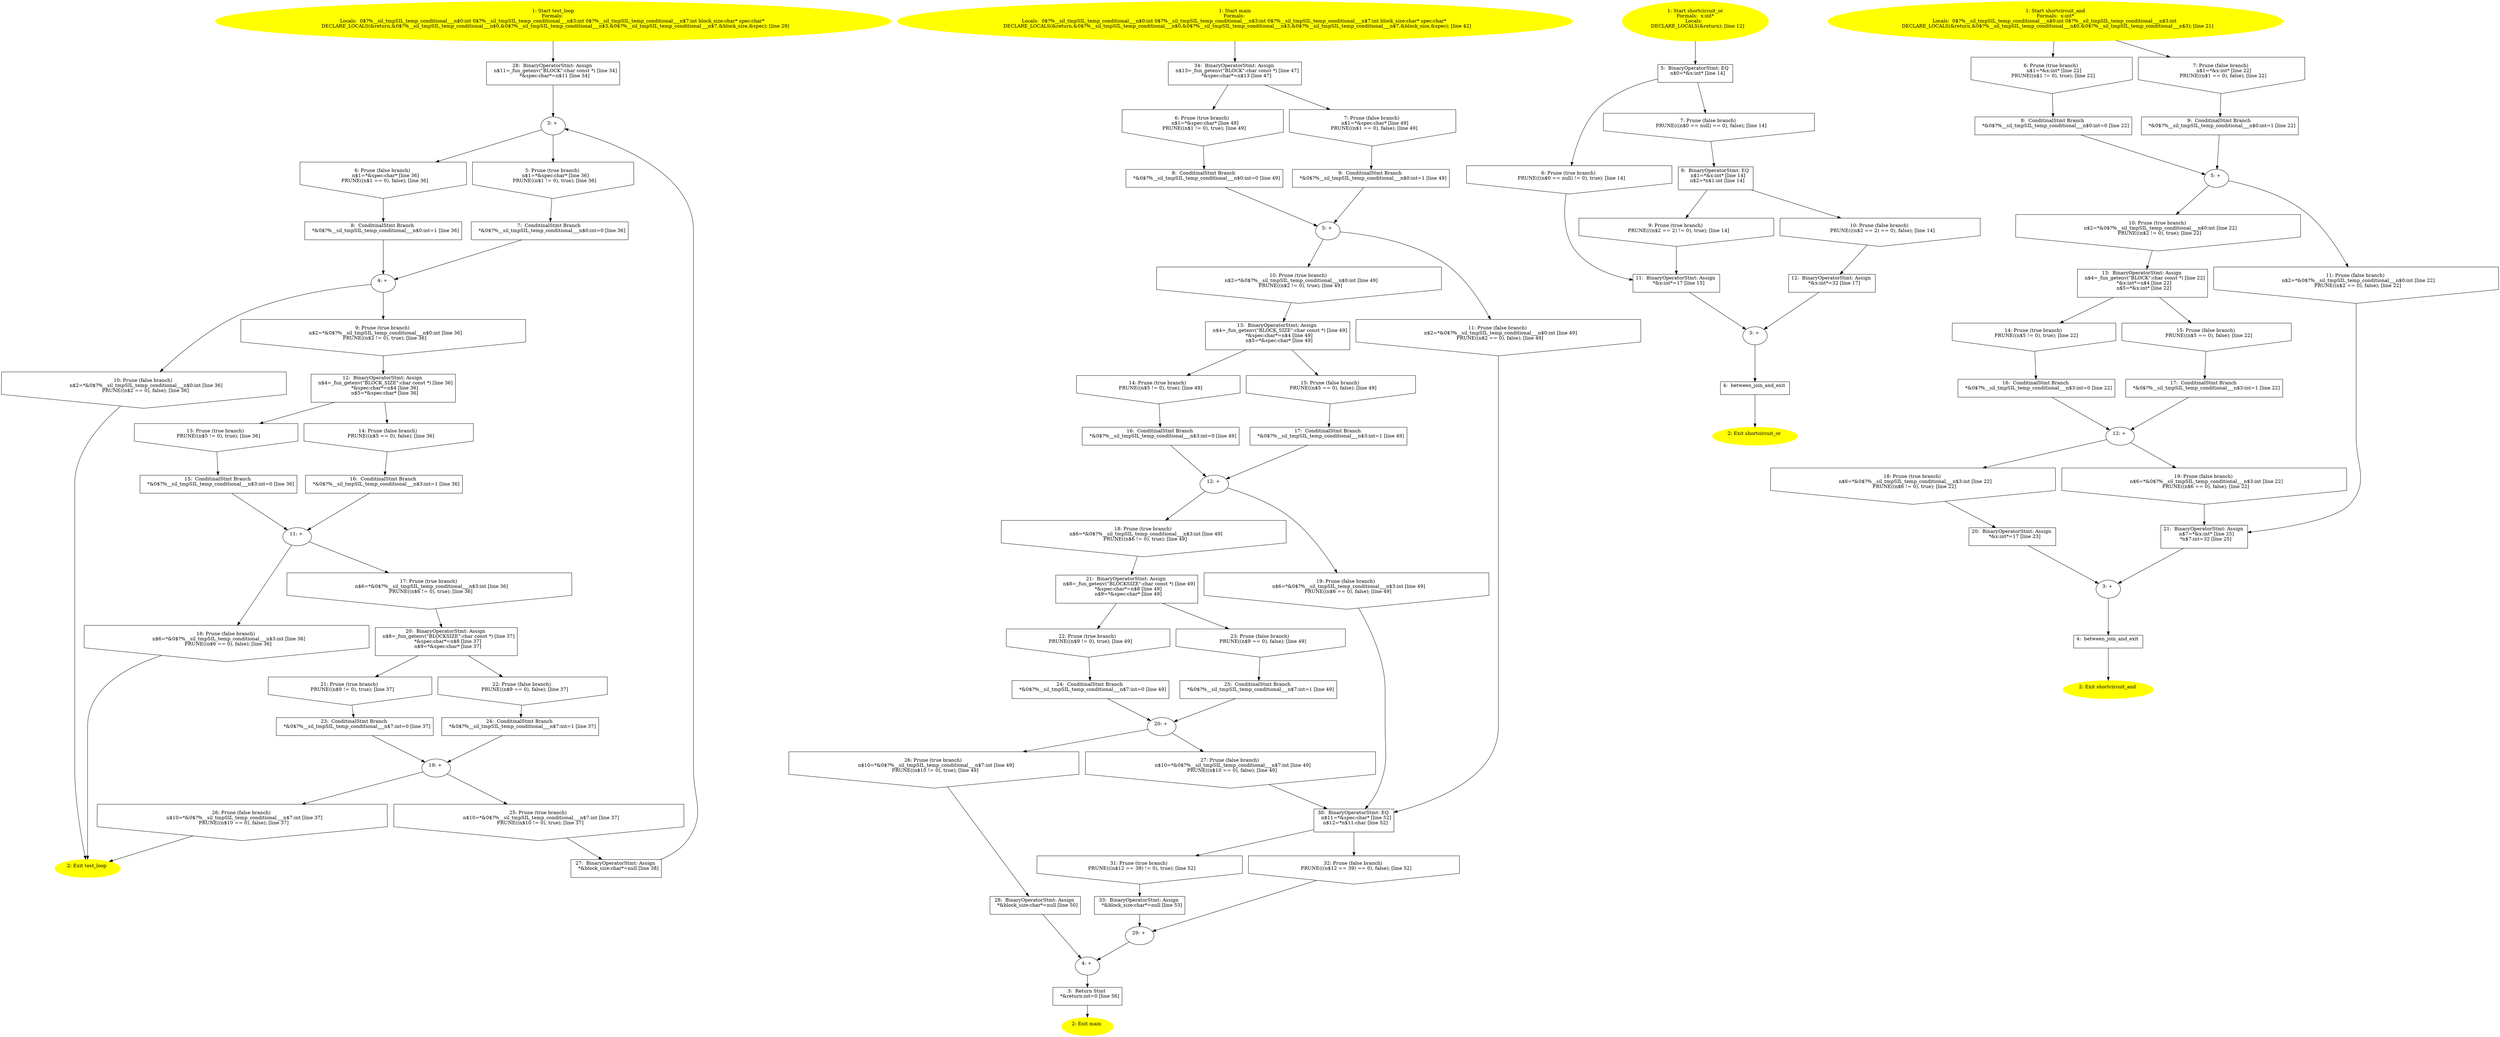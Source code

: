/* @generated */
digraph iCFG {
"test_loop.254a9d372f8f45542e409771135b9322_1" [label="1: Start test_loop\nFormals: \nLocals:  0$?%__sil_tmpSIL_temp_conditional___n$0:int 0$?%__sil_tmpSIL_temp_conditional___n$3:int 0$?%__sil_tmpSIL_temp_conditional___n$7:int block_size:char* spec:char* \n   DECLARE_LOCALS(&return,&0$?%__sil_tmpSIL_temp_conditional___n$0,&0$?%__sil_tmpSIL_temp_conditional___n$3,&0$?%__sil_tmpSIL_temp_conditional___n$7,&block_size,&spec); [line 29]\n " color=yellow style=filled]
	

	 "test_loop.254a9d372f8f45542e409771135b9322_1" -> "test_loop.254a9d372f8f45542e409771135b9322_28" ;
"test_loop.254a9d372f8f45542e409771135b9322_2" [label="2: Exit test_loop \n  " color=yellow style=filled]
	

"test_loop.254a9d372f8f45542e409771135b9322_3" [label="3: + \n  " ]
	

	 "test_loop.254a9d372f8f45542e409771135b9322_3" -> "test_loop.254a9d372f8f45542e409771135b9322_5" ;
	 "test_loop.254a9d372f8f45542e409771135b9322_3" -> "test_loop.254a9d372f8f45542e409771135b9322_6" ;
"test_loop.254a9d372f8f45542e409771135b9322_4" [label="4: + \n  " ]
	

	 "test_loop.254a9d372f8f45542e409771135b9322_4" -> "test_loop.254a9d372f8f45542e409771135b9322_9" ;
	 "test_loop.254a9d372f8f45542e409771135b9322_4" -> "test_loop.254a9d372f8f45542e409771135b9322_10" ;
"test_loop.254a9d372f8f45542e409771135b9322_5" [label="5: Prune (true branch) \n   n$1=*&spec:char* [line 36]\n  PRUNE((n$1 != 0), true); [line 36]\n " shape="invhouse"]
	

	 "test_loop.254a9d372f8f45542e409771135b9322_5" -> "test_loop.254a9d372f8f45542e409771135b9322_7" ;
"test_loop.254a9d372f8f45542e409771135b9322_6" [label="6: Prune (false branch) \n   n$1=*&spec:char* [line 36]\n  PRUNE((n$1 == 0), false); [line 36]\n " shape="invhouse"]
	

	 "test_loop.254a9d372f8f45542e409771135b9322_6" -> "test_loop.254a9d372f8f45542e409771135b9322_8" ;
"test_loop.254a9d372f8f45542e409771135b9322_7" [label="7:  ConditinalStmt Branch \n   *&0$?%__sil_tmpSIL_temp_conditional___n$0:int=0 [line 36]\n " shape="box"]
	

	 "test_loop.254a9d372f8f45542e409771135b9322_7" -> "test_loop.254a9d372f8f45542e409771135b9322_4" ;
"test_loop.254a9d372f8f45542e409771135b9322_8" [label="8:  ConditinalStmt Branch \n   *&0$?%__sil_tmpSIL_temp_conditional___n$0:int=1 [line 36]\n " shape="box"]
	

	 "test_loop.254a9d372f8f45542e409771135b9322_8" -> "test_loop.254a9d372f8f45542e409771135b9322_4" ;
"test_loop.254a9d372f8f45542e409771135b9322_9" [label="9: Prune (true branch) \n   n$2=*&0$?%__sil_tmpSIL_temp_conditional___n$0:int [line 36]\n  PRUNE((n$2 != 0), true); [line 36]\n " shape="invhouse"]
	

	 "test_loop.254a9d372f8f45542e409771135b9322_9" -> "test_loop.254a9d372f8f45542e409771135b9322_12" ;
"test_loop.254a9d372f8f45542e409771135b9322_10" [label="10: Prune (false branch) \n   n$2=*&0$?%__sil_tmpSIL_temp_conditional___n$0:int [line 36]\n  PRUNE((n$2 == 0), false); [line 36]\n " shape="invhouse"]
	

	 "test_loop.254a9d372f8f45542e409771135b9322_10" -> "test_loop.254a9d372f8f45542e409771135b9322_2" ;
"test_loop.254a9d372f8f45542e409771135b9322_11" [label="11: + \n  " ]
	

	 "test_loop.254a9d372f8f45542e409771135b9322_11" -> "test_loop.254a9d372f8f45542e409771135b9322_17" ;
	 "test_loop.254a9d372f8f45542e409771135b9322_11" -> "test_loop.254a9d372f8f45542e409771135b9322_18" ;
"test_loop.254a9d372f8f45542e409771135b9322_12" [label="12:  BinaryOperatorStmt: Assign \n   n$4=_fun_getenv(\"BLOCK_SIZE\":char const *) [line 36]\n  *&spec:char*=n$4 [line 36]\n  n$5=*&spec:char* [line 36]\n " shape="box"]
	

	 "test_loop.254a9d372f8f45542e409771135b9322_12" -> "test_loop.254a9d372f8f45542e409771135b9322_13" ;
	 "test_loop.254a9d372f8f45542e409771135b9322_12" -> "test_loop.254a9d372f8f45542e409771135b9322_14" ;
"test_loop.254a9d372f8f45542e409771135b9322_13" [label="13: Prune (true branch) \n   PRUNE((n$5 != 0), true); [line 36]\n " shape="invhouse"]
	

	 "test_loop.254a9d372f8f45542e409771135b9322_13" -> "test_loop.254a9d372f8f45542e409771135b9322_15" ;
"test_loop.254a9d372f8f45542e409771135b9322_14" [label="14: Prune (false branch) \n   PRUNE((n$5 == 0), false); [line 36]\n " shape="invhouse"]
	

	 "test_loop.254a9d372f8f45542e409771135b9322_14" -> "test_loop.254a9d372f8f45542e409771135b9322_16" ;
"test_loop.254a9d372f8f45542e409771135b9322_15" [label="15:  ConditinalStmt Branch \n   *&0$?%__sil_tmpSIL_temp_conditional___n$3:int=0 [line 36]\n " shape="box"]
	

	 "test_loop.254a9d372f8f45542e409771135b9322_15" -> "test_loop.254a9d372f8f45542e409771135b9322_11" ;
"test_loop.254a9d372f8f45542e409771135b9322_16" [label="16:  ConditinalStmt Branch \n   *&0$?%__sil_tmpSIL_temp_conditional___n$3:int=1 [line 36]\n " shape="box"]
	

	 "test_loop.254a9d372f8f45542e409771135b9322_16" -> "test_loop.254a9d372f8f45542e409771135b9322_11" ;
"test_loop.254a9d372f8f45542e409771135b9322_17" [label="17: Prune (true branch) \n   n$6=*&0$?%__sil_tmpSIL_temp_conditional___n$3:int [line 36]\n  PRUNE((n$6 != 0), true); [line 36]\n " shape="invhouse"]
	

	 "test_loop.254a9d372f8f45542e409771135b9322_17" -> "test_loop.254a9d372f8f45542e409771135b9322_20" ;
"test_loop.254a9d372f8f45542e409771135b9322_18" [label="18: Prune (false branch) \n   n$6=*&0$?%__sil_tmpSIL_temp_conditional___n$3:int [line 36]\n  PRUNE((n$6 == 0), false); [line 36]\n " shape="invhouse"]
	

	 "test_loop.254a9d372f8f45542e409771135b9322_18" -> "test_loop.254a9d372f8f45542e409771135b9322_2" ;
"test_loop.254a9d372f8f45542e409771135b9322_19" [label="19: + \n  " ]
	

	 "test_loop.254a9d372f8f45542e409771135b9322_19" -> "test_loop.254a9d372f8f45542e409771135b9322_25" ;
	 "test_loop.254a9d372f8f45542e409771135b9322_19" -> "test_loop.254a9d372f8f45542e409771135b9322_26" ;
"test_loop.254a9d372f8f45542e409771135b9322_20" [label="20:  BinaryOperatorStmt: Assign \n   n$8=_fun_getenv(\"BLOCKSIZE\":char const *) [line 37]\n  *&spec:char*=n$8 [line 37]\n  n$9=*&spec:char* [line 37]\n " shape="box"]
	

	 "test_loop.254a9d372f8f45542e409771135b9322_20" -> "test_loop.254a9d372f8f45542e409771135b9322_21" ;
	 "test_loop.254a9d372f8f45542e409771135b9322_20" -> "test_loop.254a9d372f8f45542e409771135b9322_22" ;
"test_loop.254a9d372f8f45542e409771135b9322_21" [label="21: Prune (true branch) \n   PRUNE((n$9 != 0), true); [line 37]\n " shape="invhouse"]
	

	 "test_loop.254a9d372f8f45542e409771135b9322_21" -> "test_loop.254a9d372f8f45542e409771135b9322_23" ;
"test_loop.254a9d372f8f45542e409771135b9322_22" [label="22: Prune (false branch) \n   PRUNE((n$9 == 0), false); [line 37]\n " shape="invhouse"]
	

	 "test_loop.254a9d372f8f45542e409771135b9322_22" -> "test_loop.254a9d372f8f45542e409771135b9322_24" ;
"test_loop.254a9d372f8f45542e409771135b9322_23" [label="23:  ConditinalStmt Branch \n   *&0$?%__sil_tmpSIL_temp_conditional___n$7:int=0 [line 37]\n " shape="box"]
	

	 "test_loop.254a9d372f8f45542e409771135b9322_23" -> "test_loop.254a9d372f8f45542e409771135b9322_19" ;
"test_loop.254a9d372f8f45542e409771135b9322_24" [label="24:  ConditinalStmt Branch \n   *&0$?%__sil_tmpSIL_temp_conditional___n$7:int=1 [line 37]\n " shape="box"]
	

	 "test_loop.254a9d372f8f45542e409771135b9322_24" -> "test_loop.254a9d372f8f45542e409771135b9322_19" ;
"test_loop.254a9d372f8f45542e409771135b9322_25" [label="25: Prune (true branch) \n   n$10=*&0$?%__sil_tmpSIL_temp_conditional___n$7:int [line 37]\n  PRUNE((n$10 != 0), true); [line 37]\n " shape="invhouse"]
	

	 "test_loop.254a9d372f8f45542e409771135b9322_25" -> "test_loop.254a9d372f8f45542e409771135b9322_27" ;
"test_loop.254a9d372f8f45542e409771135b9322_26" [label="26: Prune (false branch) \n   n$10=*&0$?%__sil_tmpSIL_temp_conditional___n$7:int [line 37]\n  PRUNE((n$10 == 0), false); [line 37]\n " shape="invhouse"]
	

	 "test_loop.254a9d372f8f45542e409771135b9322_26" -> "test_loop.254a9d372f8f45542e409771135b9322_2" ;
"test_loop.254a9d372f8f45542e409771135b9322_27" [label="27:  BinaryOperatorStmt: Assign \n   *&block_size:char*=null [line 38]\n " shape="box"]
	

	 "test_loop.254a9d372f8f45542e409771135b9322_27" -> "test_loop.254a9d372f8f45542e409771135b9322_3" ;
"test_loop.254a9d372f8f45542e409771135b9322_28" [label="28:  BinaryOperatorStmt: Assign \n   n$11=_fun_getenv(\"BLOCK\":char const *) [line 34]\n  *&spec:char*=n$11 [line 34]\n " shape="box"]
	

	 "test_loop.254a9d372f8f45542e409771135b9322_28" -> "test_loop.254a9d372f8f45542e409771135b9322_3" ;
"main.fad58de7366495db4650cfefac2fcd61_1" [label="1: Start main\nFormals: \nLocals:  0$?%__sil_tmpSIL_temp_conditional___n$0:int 0$?%__sil_tmpSIL_temp_conditional___n$3:int 0$?%__sil_tmpSIL_temp_conditional___n$7:int block_size:char* spec:char* \n   DECLARE_LOCALS(&return,&0$?%__sil_tmpSIL_temp_conditional___n$0,&0$?%__sil_tmpSIL_temp_conditional___n$3,&0$?%__sil_tmpSIL_temp_conditional___n$7,&block_size,&spec); [line 42]\n " color=yellow style=filled]
	

	 "main.fad58de7366495db4650cfefac2fcd61_1" -> "main.fad58de7366495db4650cfefac2fcd61_34" ;
"main.fad58de7366495db4650cfefac2fcd61_2" [label="2: Exit main \n  " color=yellow style=filled]
	

"main.fad58de7366495db4650cfefac2fcd61_3" [label="3:  Return Stmt \n   *&return:int=0 [line 56]\n " shape="box"]
	

	 "main.fad58de7366495db4650cfefac2fcd61_3" -> "main.fad58de7366495db4650cfefac2fcd61_2" ;
"main.fad58de7366495db4650cfefac2fcd61_4" [label="4: + \n  " ]
	

	 "main.fad58de7366495db4650cfefac2fcd61_4" -> "main.fad58de7366495db4650cfefac2fcd61_3" ;
"main.fad58de7366495db4650cfefac2fcd61_5" [label="5: + \n  " ]
	

	 "main.fad58de7366495db4650cfefac2fcd61_5" -> "main.fad58de7366495db4650cfefac2fcd61_10" ;
	 "main.fad58de7366495db4650cfefac2fcd61_5" -> "main.fad58de7366495db4650cfefac2fcd61_11" ;
"main.fad58de7366495db4650cfefac2fcd61_6" [label="6: Prune (true branch) \n   n$1=*&spec:char* [line 49]\n  PRUNE((n$1 != 0), true); [line 49]\n " shape="invhouse"]
	

	 "main.fad58de7366495db4650cfefac2fcd61_6" -> "main.fad58de7366495db4650cfefac2fcd61_8" ;
"main.fad58de7366495db4650cfefac2fcd61_7" [label="7: Prune (false branch) \n   n$1=*&spec:char* [line 49]\n  PRUNE((n$1 == 0), false); [line 49]\n " shape="invhouse"]
	

	 "main.fad58de7366495db4650cfefac2fcd61_7" -> "main.fad58de7366495db4650cfefac2fcd61_9" ;
"main.fad58de7366495db4650cfefac2fcd61_8" [label="8:  ConditinalStmt Branch \n   *&0$?%__sil_tmpSIL_temp_conditional___n$0:int=0 [line 49]\n " shape="box"]
	

	 "main.fad58de7366495db4650cfefac2fcd61_8" -> "main.fad58de7366495db4650cfefac2fcd61_5" ;
"main.fad58de7366495db4650cfefac2fcd61_9" [label="9:  ConditinalStmt Branch \n   *&0$?%__sil_tmpSIL_temp_conditional___n$0:int=1 [line 49]\n " shape="box"]
	

	 "main.fad58de7366495db4650cfefac2fcd61_9" -> "main.fad58de7366495db4650cfefac2fcd61_5" ;
"main.fad58de7366495db4650cfefac2fcd61_10" [label="10: Prune (true branch) \n   n$2=*&0$?%__sil_tmpSIL_temp_conditional___n$0:int [line 49]\n  PRUNE((n$2 != 0), true); [line 49]\n " shape="invhouse"]
	

	 "main.fad58de7366495db4650cfefac2fcd61_10" -> "main.fad58de7366495db4650cfefac2fcd61_13" ;
"main.fad58de7366495db4650cfefac2fcd61_11" [label="11: Prune (false branch) \n   n$2=*&0$?%__sil_tmpSIL_temp_conditional___n$0:int [line 49]\n  PRUNE((n$2 == 0), false); [line 49]\n " shape="invhouse"]
	

	 "main.fad58de7366495db4650cfefac2fcd61_11" -> "main.fad58de7366495db4650cfefac2fcd61_30" ;
"main.fad58de7366495db4650cfefac2fcd61_12" [label="12: + \n  " ]
	

	 "main.fad58de7366495db4650cfefac2fcd61_12" -> "main.fad58de7366495db4650cfefac2fcd61_18" ;
	 "main.fad58de7366495db4650cfefac2fcd61_12" -> "main.fad58de7366495db4650cfefac2fcd61_19" ;
"main.fad58de7366495db4650cfefac2fcd61_13" [label="13:  BinaryOperatorStmt: Assign \n   n$4=_fun_getenv(\"BLOCK_SIZE\":char const *) [line 49]\n  *&spec:char*=n$4 [line 49]\n  n$5=*&spec:char* [line 49]\n " shape="box"]
	

	 "main.fad58de7366495db4650cfefac2fcd61_13" -> "main.fad58de7366495db4650cfefac2fcd61_14" ;
	 "main.fad58de7366495db4650cfefac2fcd61_13" -> "main.fad58de7366495db4650cfefac2fcd61_15" ;
"main.fad58de7366495db4650cfefac2fcd61_14" [label="14: Prune (true branch) \n   PRUNE((n$5 != 0), true); [line 49]\n " shape="invhouse"]
	

	 "main.fad58de7366495db4650cfefac2fcd61_14" -> "main.fad58de7366495db4650cfefac2fcd61_16" ;
"main.fad58de7366495db4650cfefac2fcd61_15" [label="15: Prune (false branch) \n   PRUNE((n$5 == 0), false); [line 49]\n " shape="invhouse"]
	

	 "main.fad58de7366495db4650cfefac2fcd61_15" -> "main.fad58de7366495db4650cfefac2fcd61_17" ;
"main.fad58de7366495db4650cfefac2fcd61_16" [label="16:  ConditinalStmt Branch \n   *&0$?%__sil_tmpSIL_temp_conditional___n$3:int=0 [line 49]\n " shape="box"]
	

	 "main.fad58de7366495db4650cfefac2fcd61_16" -> "main.fad58de7366495db4650cfefac2fcd61_12" ;
"main.fad58de7366495db4650cfefac2fcd61_17" [label="17:  ConditinalStmt Branch \n   *&0$?%__sil_tmpSIL_temp_conditional___n$3:int=1 [line 49]\n " shape="box"]
	

	 "main.fad58de7366495db4650cfefac2fcd61_17" -> "main.fad58de7366495db4650cfefac2fcd61_12" ;
"main.fad58de7366495db4650cfefac2fcd61_18" [label="18: Prune (true branch) \n   n$6=*&0$?%__sil_tmpSIL_temp_conditional___n$3:int [line 49]\n  PRUNE((n$6 != 0), true); [line 49]\n " shape="invhouse"]
	

	 "main.fad58de7366495db4650cfefac2fcd61_18" -> "main.fad58de7366495db4650cfefac2fcd61_21" ;
"main.fad58de7366495db4650cfefac2fcd61_19" [label="19: Prune (false branch) \n   n$6=*&0$?%__sil_tmpSIL_temp_conditional___n$3:int [line 49]\n  PRUNE((n$6 == 0), false); [line 49]\n " shape="invhouse"]
	

	 "main.fad58de7366495db4650cfefac2fcd61_19" -> "main.fad58de7366495db4650cfefac2fcd61_30" ;
"main.fad58de7366495db4650cfefac2fcd61_20" [label="20: + \n  " ]
	

	 "main.fad58de7366495db4650cfefac2fcd61_20" -> "main.fad58de7366495db4650cfefac2fcd61_26" ;
	 "main.fad58de7366495db4650cfefac2fcd61_20" -> "main.fad58de7366495db4650cfefac2fcd61_27" ;
"main.fad58de7366495db4650cfefac2fcd61_21" [label="21:  BinaryOperatorStmt: Assign \n   n$8=_fun_getenv(\"BLOCKSIZE\":char const *) [line 49]\n  *&spec:char*=n$8 [line 49]\n  n$9=*&spec:char* [line 49]\n " shape="box"]
	

	 "main.fad58de7366495db4650cfefac2fcd61_21" -> "main.fad58de7366495db4650cfefac2fcd61_22" ;
	 "main.fad58de7366495db4650cfefac2fcd61_21" -> "main.fad58de7366495db4650cfefac2fcd61_23" ;
"main.fad58de7366495db4650cfefac2fcd61_22" [label="22: Prune (true branch) \n   PRUNE((n$9 != 0), true); [line 49]\n " shape="invhouse"]
	

	 "main.fad58de7366495db4650cfefac2fcd61_22" -> "main.fad58de7366495db4650cfefac2fcd61_24" ;
"main.fad58de7366495db4650cfefac2fcd61_23" [label="23: Prune (false branch) \n   PRUNE((n$9 == 0), false); [line 49]\n " shape="invhouse"]
	

	 "main.fad58de7366495db4650cfefac2fcd61_23" -> "main.fad58de7366495db4650cfefac2fcd61_25" ;
"main.fad58de7366495db4650cfefac2fcd61_24" [label="24:  ConditinalStmt Branch \n   *&0$?%__sil_tmpSIL_temp_conditional___n$7:int=0 [line 49]\n " shape="box"]
	

	 "main.fad58de7366495db4650cfefac2fcd61_24" -> "main.fad58de7366495db4650cfefac2fcd61_20" ;
"main.fad58de7366495db4650cfefac2fcd61_25" [label="25:  ConditinalStmt Branch \n   *&0$?%__sil_tmpSIL_temp_conditional___n$7:int=1 [line 49]\n " shape="box"]
	

	 "main.fad58de7366495db4650cfefac2fcd61_25" -> "main.fad58de7366495db4650cfefac2fcd61_20" ;
"main.fad58de7366495db4650cfefac2fcd61_26" [label="26: Prune (true branch) \n   n$10=*&0$?%__sil_tmpSIL_temp_conditional___n$7:int [line 49]\n  PRUNE((n$10 != 0), true); [line 49]\n " shape="invhouse"]
	

	 "main.fad58de7366495db4650cfefac2fcd61_26" -> "main.fad58de7366495db4650cfefac2fcd61_28" ;
"main.fad58de7366495db4650cfefac2fcd61_27" [label="27: Prune (false branch) \n   n$10=*&0$?%__sil_tmpSIL_temp_conditional___n$7:int [line 49]\n  PRUNE((n$10 == 0), false); [line 49]\n " shape="invhouse"]
	

	 "main.fad58de7366495db4650cfefac2fcd61_27" -> "main.fad58de7366495db4650cfefac2fcd61_30" ;
"main.fad58de7366495db4650cfefac2fcd61_28" [label="28:  BinaryOperatorStmt: Assign \n   *&block_size:char*=null [line 50]\n " shape="box"]
	

	 "main.fad58de7366495db4650cfefac2fcd61_28" -> "main.fad58de7366495db4650cfefac2fcd61_4" ;
"main.fad58de7366495db4650cfefac2fcd61_29" [label="29: + \n  " ]
	

	 "main.fad58de7366495db4650cfefac2fcd61_29" -> "main.fad58de7366495db4650cfefac2fcd61_4" ;
"main.fad58de7366495db4650cfefac2fcd61_30" [label="30:  BinaryOperatorStmt: EQ \n   n$11=*&spec:char* [line 52]\n  n$12=*n$11:char [line 52]\n " shape="box"]
	

	 "main.fad58de7366495db4650cfefac2fcd61_30" -> "main.fad58de7366495db4650cfefac2fcd61_31" ;
	 "main.fad58de7366495db4650cfefac2fcd61_30" -> "main.fad58de7366495db4650cfefac2fcd61_32" ;
"main.fad58de7366495db4650cfefac2fcd61_31" [label="31: Prune (true branch) \n   PRUNE(((n$12 == 39) != 0), true); [line 52]\n " shape="invhouse"]
	

	 "main.fad58de7366495db4650cfefac2fcd61_31" -> "main.fad58de7366495db4650cfefac2fcd61_33" ;
"main.fad58de7366495db4650cfefac2fcd61_32" [label="32: Prune (false branch) \n   PRUNE(((n$12 == 39) == 0), false); [line 52]\n " shape="invhouse"]
	

	 "main.fad58de7366495db4650cfefac2fcd61_32" -> "main.fad58de7366495db4650cfefac2fcd61_29" ;
"main.fad58de7366495db4650cfefac2fcd61_33" [label="33:  BinaryOperatorStmt: Assign \n   *&block_size:char*=null [line 53]\n " shape="box"]
	

	 "main.fad58de7366495db4650cfefac2fcd61_33" -> "main.fad58de7366495db4650cfefac2fcd61_29" ;
"main.fad58de7366495db4650cfefac2fcd61_34" [label="34:  BinaryOperatorStmt: Assign \n   n$13=_fun_getenv(\"BLOCK\":char const *) [line 47]\n  *&spec:char*=n$13 [line 47]\n " shape="box"]
	

	 "main.fad58de7366495db4650cfefac2fcd61_34" -> "main.fad58de7366495db4650cfefac2fcd61_6" ;
	 "main.fad58de7366495db4650cfefac2fcd61_34" -> "main.fad58de7366495db4650cfefac2fcd61_7" ;
"shortcircuit_or.5845fe75b89f8af7ec1944cd207962af_1" [label="1: Start shortcircuit_or\nFormals:  x:int*\nLocals:  \n   DECLARE_LOCALS(&return); [line 12]\n " color=yellow style=filled]
	

	 "shortcircuit_or.5845fe75b89f8af7ec1944cd207962af_1" -> "shortcircuit_or.5845fe75b89f8af7ec1944cd207962af_5" ;
"shortcircuit_or.5845fe75b89f8af7ec1944cd207962af_2" [label="2: Exit shortcircuit_or \n  " color=yellow style=filled]
	

"shortcircuit_or.5845fe75b89f8af7ec1944cd207962af_3" [label="3: + \n  " ]
	

	 "shortcircuit_or.5845fe75b89f8af7ec1944cd207962af_3" -> "shortcircuit_or.5845fe75b89f8af7ec1944cd207962af_4" ;
"shortcircuit_or.5845fe75b89f8af7ec1944cd207962af_4" [label="4:  between_join_and_exit \n  " shape="box"]
	

	 "shortcircuit_or.5845fe75b89f8af7ec1944cd207962af_4" -> "shortcircuit_or.5845fe75b89f8af7ec1944cd207962af_2" ;
"shortcircuit_or.5845fe75b89f8af7ec1944cd207962af_5" [label="5:  BinaryOperatorStmt: EQ \n   n$0=*&x:int* [line 14]\n " shape="box"]
	

	 "shortcircuit_or.5845fe75b89f8af7ec1944cd207962af_5" -> "shortcircuit_or.5845fe75b89f8af7ec1944cd207962af_6" ;
	 "shortcircuit_or.5845fe75b89f8af7ec1944cd207962af_5" -> "shortcircuit_or.5845fe75b89f8af7ec1944cd207962af_7" ;
"shortcircuit_or.5845fe75b89f8af7ec1944cd207962af_6" [label="6: Prune (true branch) \n   PRUNE(((n$0 == null) != 0), true); [line 14]\n " shape="invhouse"]
	

	 "shortcircuit_or.5845fe75b89f8af7ec1944cd207962af_6" -> "shortcircuit_or.5845fe75b89f8af7ec1944cd207962af_11" ;
"shortcircuit_or.5845fe75b89f8af7ec1944cd207962af_7" [label="7: Prune (false branch) \n   PRUNE(((n$0 == null) == 0), false); [line 14]\n " shape="invhouse"]
	

	 "shortcircuit_or.5845fe75b89f8af7ec1944cd207962af_7" -> "shortcircuit_or.5845fe75b89f8af7ec1944cd207962af_8" ;
"shortcircuit_or.5845fe75b89f8af7ec1944cd207962af_8" [label="8:  BinaryOperatorStmt: EQ \n   n$1=*&x:int* [line 14]\n  n$2=*n$1:int [line 14]\n " shape="box"]
	

	 "shortcircuit_or.5845fe75b89f8af7ec1944cd207962af_8" -> "shortcircuit_or.5845fe75b89f8af7ec1944cd207962af_9" ;
	 "shortcircuit_or.5845fe75b89f8af7ec1944cd207962af_8" -> "shortcircuit_or.5845fe75b89f8af7ec1944cd207962af_10" ;
"shortcircuit_or.5845fe75b89f8af7ec1944cd207962af_9" [label="9: Prune (true branch) \n   PRUNE(((n$2 == 2) != 0), true); [line 14]\n " shape="invhouse"]
	

	 "shortcircuit_or.5845fe75b89f8af7ec1944cd207962af_9" -> "shortcircuit_or.5845fe75b89f8af7ec1944cd207962af_11" ;
"shortcircuit_or.5845fe75b89f8af7ec1944cd207962af_10" [label="10: Prune (false branch) \n   PRUNE(((n$2 == 2) == 0), false); [line 14]\n " shape="invhouse"]
	

	 "shortcircuit_or.5845fe75b89f8af7ec1944cd207962af_10" -> "shortcircuit_or.5845fe75b89f8af7ec1944cd207962af_12" ;
"shortcircuit_or.5845fe75b89f8af7ec1944cd207962af_11" [label="11:  BinaryOperatorStmt: Assign \n   *&x:int*=17 [line 15]\n " shape="box"]
	

	 "shortcircuit_or.5845fe75b89f8af7ec1944cd207962af_11" -> "shortcircuit_or.5845fe75b89f8af7ec1944cd207962af_3" ;
"shortcircuit_or.5845fe75b89f8af7ec1944cd207962af_12" [label="12:  BinaryOperatorStmt: Assign \n   *&x:int*=32 [line 17]\n " shape="box"]
	

	 "shortcircuit_or.5845fe75b89f8af7ec1944cd207962af_12" -> "shortcircuit_or.5845fe75b89f8af7ec1944cd207962af_3" ;
"shortcircuit_and.10f9635d805ff3bd29dfc80b8f8d12da_1" [label="1: Start shortcircuit_and\nFormals:  x:int*\nLocals:  0$?%__sil_tmpSIL_temp_conditional___n$0:int 0$?%__sil_tmpSIL_temp_conditional___n$3:int \n   DECLARE_LOCALS(&return,&0$?%__sil_tmpSIL_temp_conditional___n$0,&0$?%__sil_tmpSIL_temp_conditional___n$3); [line 21]\n " color=yellow style=filled]
	

	 "shortcircuit_and.10f9635d805ff3bd29dfc80b8f8d12da_1" -> "shortcircuit_and.10f9635d805ff3bd29dfc80b8f8d12da_6" ;
	 "shortcircuit_and.10f9635d805ff3bd29dfc80b8f8d12da_1" -> "shortcircuit_and.10f9635d805ff3bd29dfc80b8f8d12da_7" ;
"shortcircuit_and.10f9635d805ff3bd29dfc80b8f8d12da_2" [label="2: Exit shortcircuit_and \n  " color=yellow style=filled]
	

"shortcircuit_and.10f9635d805ff3bd29dfc80b8f8d12da_3" [label="3: + \n  " ]
	

	 "shortcircuit_and.10f9635d805ff3bd29dfc80b8f8d12da_3" -> "shortcircuit_and.10f9635d805ff3bd29dfc80b8f8d12da_4" ;
"shortcircuit_and.10f9635d805ff3bd29dfc80b8f8d12da_4" [label="4:  between_join_and_exit \n  " shape="box"]
	

	 "shortcircuit_and.10f9635d805ff3bd29dfc80b8f8d12da_4" -> "shortcircuit_and.10f9635d805ff3bd29dfc80b8f8d12da_2" ;
"shortcircuit_and.10f9635d805ff3bd29dfc80b8f8d12da_5" [label="5: + \n  " ]
	

	 "shortcircuit_and.10f9635d805ff3bd29dfc80b8f8d12da_5" -> "shortcircuit_and.10f9635d805ff3bd29dfc80b8f8d12da_10" ;
	 "shortcircuit_and.10f9635d805ff3bd29dfc80b8f8d12da_5" -> "shortcircuit_and.10f9635d805ff3bd29dfc80b8f8d12da_11" ;
"shortcircuit_and.10f9635d805ff3bd29dfc80b8f8d12da_6" [label="6: Prune (true branch) \n   n$1=*&x:int* [line 22]\n  PRUNE((n$1 != 0), true); [line 22]\n " shape="invhouse"]
	

	 "shortcircuit_and.10f9635d805ff3bd29dfc80b8f8d12da_6" -> "shortcircuit_and.10f9635d805ff3bd29dfc80b8f8d12da_8" ;
"shortcircuit_and.10f9635d805ff3bd29dfc80b8f8d12da_7" [label="7: Prune (false branch) \n   n$1=*&x:int* [line 22]\n  PRUNE((n$1 == 0), false); [line 22]\n " shape="invhouse"]
	

	 "shortcircuit_and.10f9635d805ff3bd29dfc80b8f8d12da_7" -> "shortcircuit_and.10f9635d805ff3bd29dfc80b8f8d12da_9" ;
"shortcircuit_and.10f9635d805ff3bd29dfc80b8f8d12da_8" [label="8:  ConditinalStmt Branch \n   *&0$?%__sil_tmpSIL_temp_conditional___n$0:int=0 [line 22]\n " shape="box"]
	

	 "shortcircuit_and.10f9635d805ff3bd29dfc80b8f8d12da_8" -> "shortcircuit_and.10f9635d805ff3bd29dfc80b8f8d12da_5" ;
"shortcircuit_and.10f9635d805ff3bd29dfc80b8f8d12da_9" [label="9:  ConditinalStmt Branch \n   *&0$?%__sil_tmpSIL_temp_conditional___n$0:int=1 [line 22]\n " shape="box"]
	

	 "shortcircuit_and.10f9635d805ff3bd29dfc80b8f8d12da_9" -> "shortcircuit_and.10f9635d805ff3bd29dfc80b8f8d12da_5" ;
"shortcircuit_and.10f9635d805ff3bd29dfc80b8f8d12da_10" [label="10: Prune (true branch) \n   n$2=*&0$?%__sil_tmpSIL_temp_conditional___n$0:int [line 22]\n  PRUNE((n$2 != 0), true); [line 22]\n " shape="invhouse"]
	

	 "shortcircuit_and.10f9635d805ff3bd29dfc80b8f8d12da_10" -> "shortcircuit_and.10f9635d805ff3bd29dfc80b8f8d12da_13" ;
"shortcircuit_and.10f9635d805ff3bd29dfc80b8f8d12da_11" [label="11: Prune (false branch) \n   n$2=*&0$?%__sil_tmpSIL_temp_conditional___n$0:int [line 22]\n  PRUNE((n$2 == 0), false); [line 22]\n " shape="invhouse"]
	

	 "shortcircuit_and.10f9635d805ff3bd29dfc80b8f8d12da_11" -> "shortcircuit_and.10f9635d805ff3bd29dfc80b8f8d12da_21" ;
"shortcircuit_and.10f9635d805ff3bd29dfc80b8f8d12da_12" [label="12: + \n  " ]
	

	 "shortcircuit_and.10f9635d805ff3bd29dfc80b8f8d12da_12" -> "shortcircuit_and.10f9635d805ff3bd29dfc80b8f8d12da_18" ;
	 "shortcircuit_and.10f9635d805ff3bd29dfc80b8f8d12da_12" -> "shortcircuit_and.10f9635d805ff3bd29dfc80b8f8d12da_19" ;
"shortcircuit_and.10f9635d805ff3bd29dfc80b8f8d12da_13" [label="13:  BinaryOperatorStmt: Assign \n   n$4=_fun_getenv(\"BLOCK\":char const *) [line 22]\n  *&x:int*=n$4 [line 22]\n  n$5=*&x:int* [line 22]\n " shape="box"]
	

	 "shortcircuit_and.10f9635d805ff3bd29dfc80b8f8d12da_13" -> "shortcircuit_and.10f9635d805ff3bd29dfc80b8f8d12da_14" ;
	 "shortcircuit_and.10f9635d805ff3bd29dfc80b8f8d12da_13" -> "shortcircuit_and.10f9635d805ff3bd29dfc80b8f8d12da_15" ;
"shortcircuit_and.10f9635d805ff3bd29dfc80b8f8d12da_14" [label="14: Prune (true branch) \n   PRUNE((n$5 != 0), true); [line 22]\n " shape="invhouse"]
	

	 "shortcircuit_and.10f9635d805ff3bd29dfc80b8f8d12da_14" -> "shortcircuit_and.10f9635d805ff3bd29dfc80b8f8d12da_16" ;
"shortcircuit_and.10f9635d805ff3bd29dfc80b8f8d12da_15" [label="15: Prune (false branch) \n   PRUNE((n$5 == 0), false); [line 22]\n " shape="invhouse"]
	

	 "shortcircuit_and.10f9635d805ff3bd29dfc80b8f8d12da_15" -> "shortcircuit_and.10f9635d805ff3bd29dfc80b8f8d12da_17" ;
"shortcircuit_and.10f9635d805ff3bd29dfc80b8f8d12da_16" [label="16:  ConditinalStmt Branch \n   *&0$?%__sil_tmpSIL_temp_conditional___n$3:int=0 [line 22]\n " shape="box"]
	

	 "shortcircuit_and.10f9635d805ff3bd29dfc80b8f8d12da_16" -> "shortcircuit_and.10f9635d805ff3bd29dfc80b8f8d12da_12" ;
"shortcircuit_and.10f9635d805ff3bd29dfc80b8f8d12da_17" [label="17:  ConditinalStmt Branch \n   *&0$?%__sil_tmpSIL_temp_conditional___n$3:int=1 [line 22]\n " shape="box"]
	

	 "shortcircuit_and.10f9635d805ff3bd29dfc80b8f8d12da_17" -> "shortcircuit_and.10f9635d805ff3bd29dfc80b8f8d12da_12" ;
"shortcircuit_and.10f9635d805ff3bd29dfc80b8f8d12da_18" [label="18: Prune (true branch) \n   n$6=*&0$?%__sil_tmpSIL_temp_conditional___n$3:int [line 22]\n  PRUNE((n$6 != 0), true); [line 22]\n " shape="invhouse"]
	

	 "shortcircuit_and.10f9635d805ff3bd29dfc80b8f8d12da_18" -> "shortcircuit_and.10f9635d805ff3bd29dfc80b8f8d12da_20" ;
"shortcircuit_and.10f9635d805ff3bd29dfc80b8f8d12da_19" [label="19: Prune (false branch) \n   n$6=*&0$?%__sil_tmpSIL_temp_conditional___n$3:int [line 22]\n  PRUNE((n$6 == 0), false); [line 22]\n " shape="invhouse"]
	

	 "shortcircuit_and.10f9635d805ff3bd29dfc80b8f8d12da_19" -> "shortcircuit_and.10f9635d805ff3bd29dfc80b8f8d12da_21" ;
"shortcircuit_and.10f9635d805ff3bd29dfc80b8f8d12da_20" [label="20:  BinaryOperatorStmt: Assign \n   *&x:int*=17 [line 23]\n " shape="box"]
	

	 "shortcircuit_and.10f9635d805ff3bd29dfc80b8f8d12da_20" -> "shortcircuit_and.10f9635d805ff3bd29dfc80b8f8d12da_3" ;
"shortcircuit_and.10f9635d805ff3bd29dfc80b8f8d12da_21" [label="21:  BinaryOperatorStmt: Assign \n   n$7=*&x:int* [line 25]\n  *n$7:int=32 [line 25]\n " shape="box"]
	

	 "shortcircuit_and.10f9635d805ff3bd29dfc80b8f8d12da_21" -> "shortcircuit_and.10f9635d805ff3bd29dfc80b8f8d12da_3" ;
}
